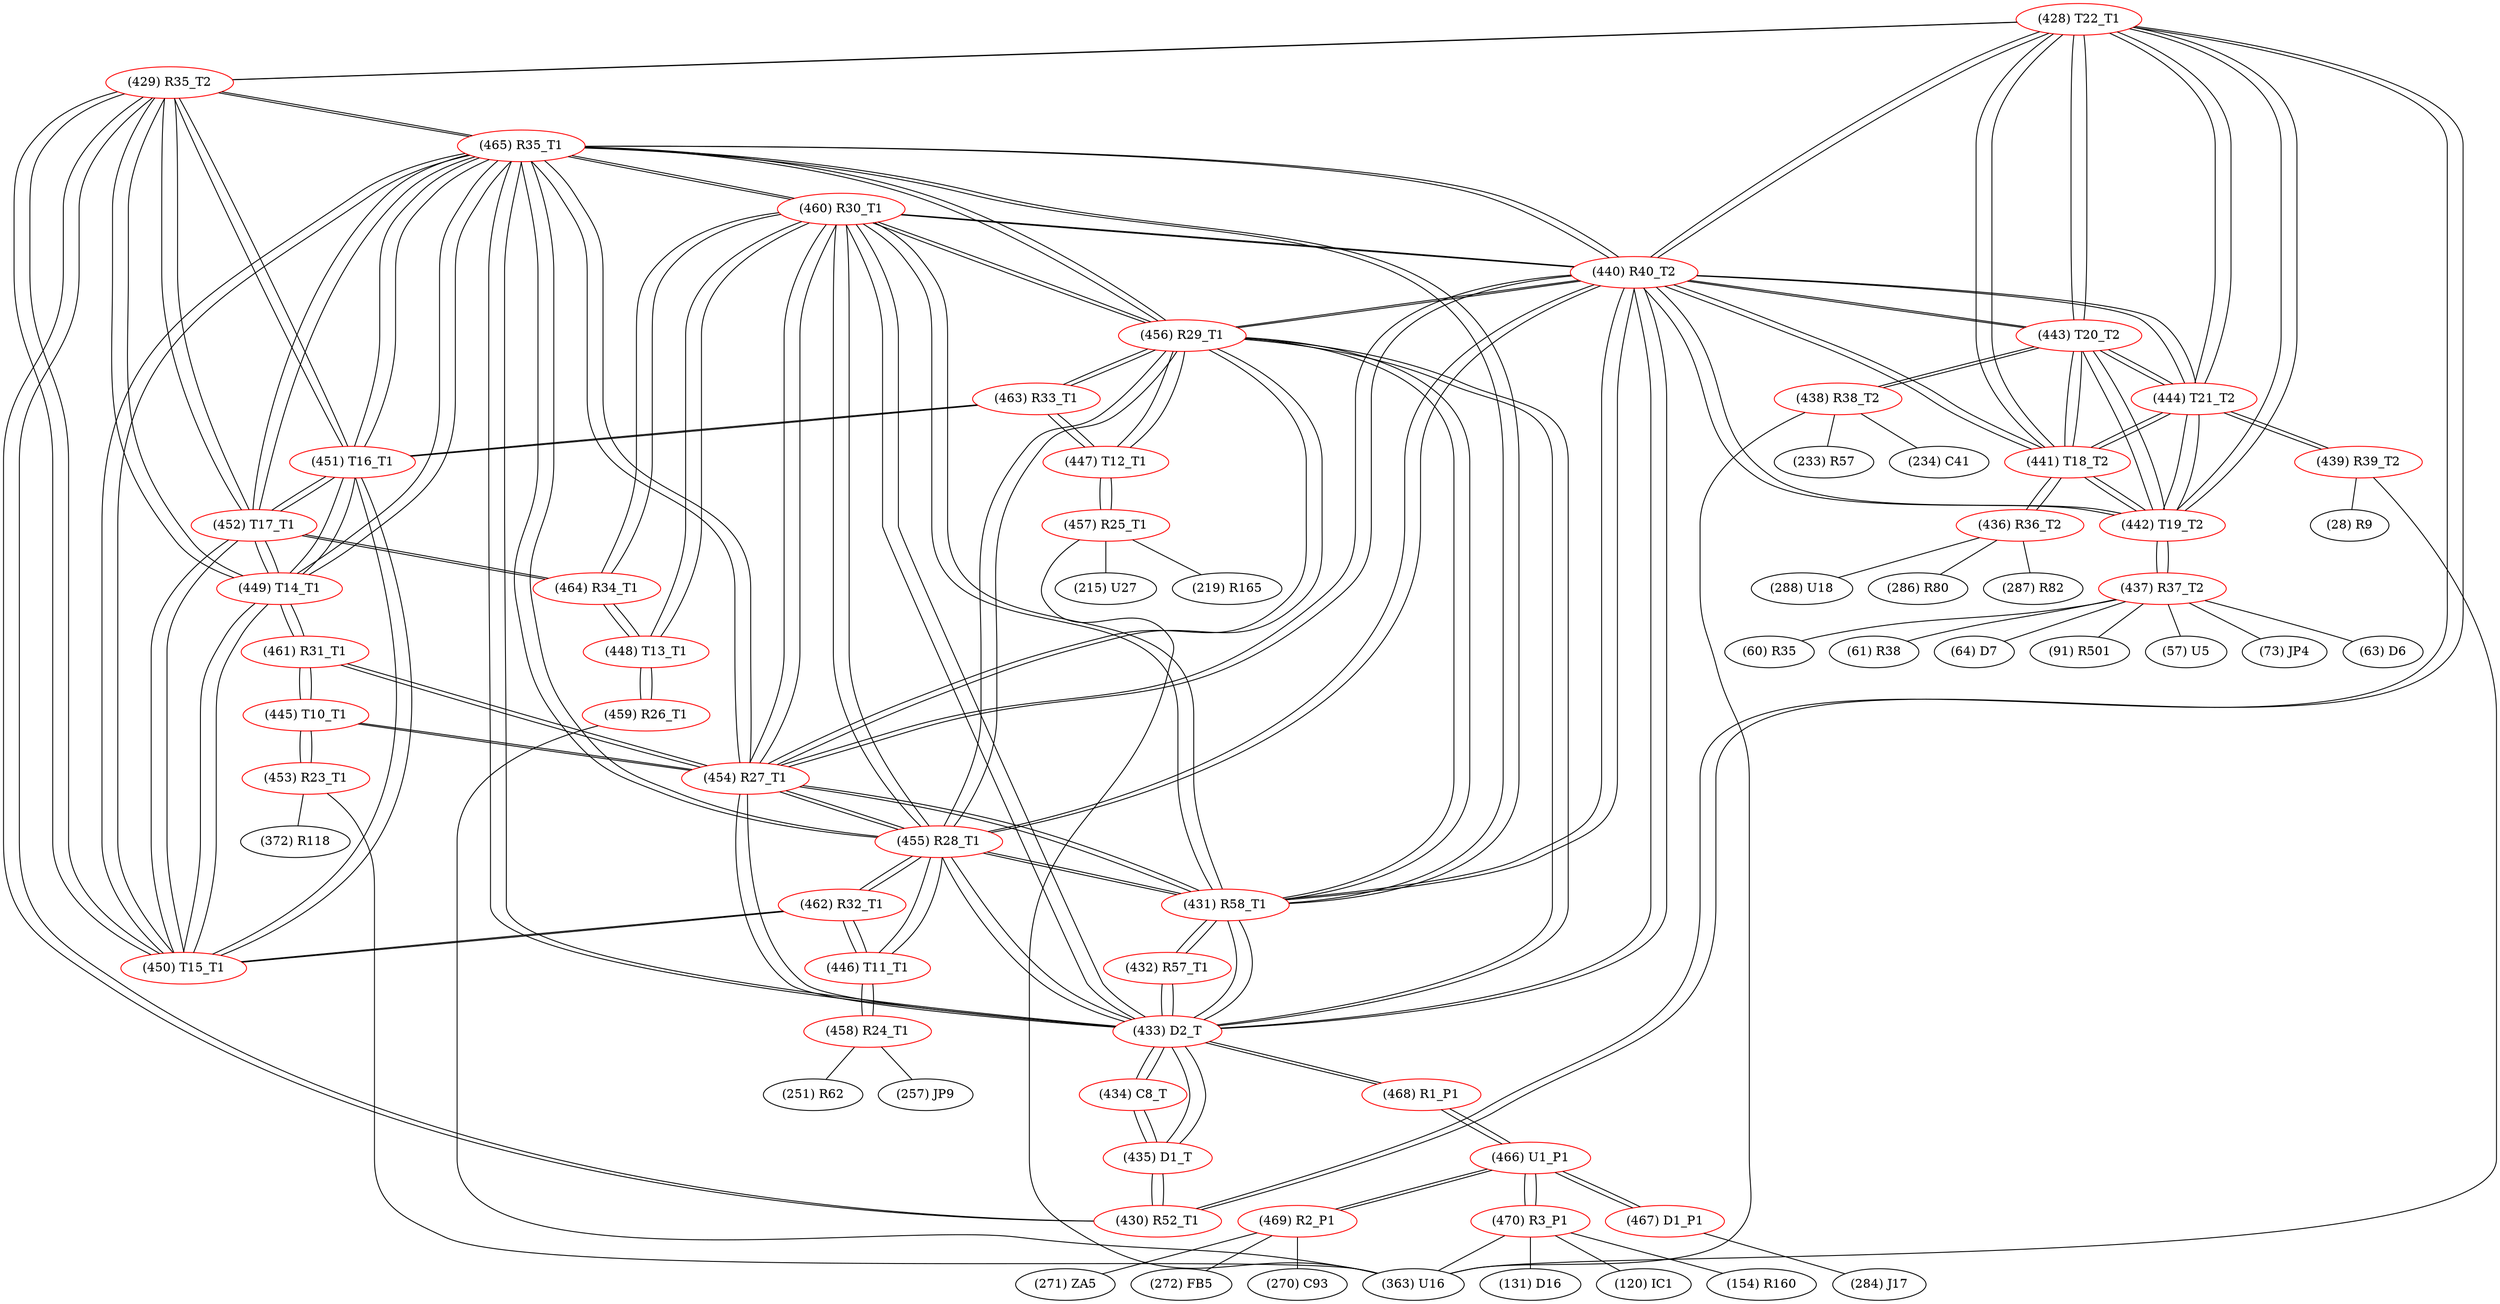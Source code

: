 graph {
	428 [label="(428) T22_T1" color=red]
	429 [label="(429) R35_T2"]
	430 [label="(430) R52_T1"]
	443 [label="(443) T20_T2"]
	444 [label="(444) T21_T2"]
	442 [label="(442) T19_T2"]
	440 [label="(440) R40_T2"]
	441 [label="(441) T18_T2"]
	429 [label="(429) R35_T2" color=red]
	430 [label="(430) R52_T1"]
	428 [label="(428) T22_T1"]
	449 [label="(449) T14_T1"]
	450 [label="(450) T15_T1"]
	452 [label="(452) T17_T1"]
	451 [label="(451) T16_T1"]
	465 [label="(465) R35_T1"]
	430 [label="(430) R52_T1" color=red]
	435 [label="(435) D1_T"]
	429 [label="(429) R35_T2"]
	428 [label="(428) T22_T1"]
	431 [label="(431) R58_T1" color=red]
	433 [label="(433) D2_T"]
	440 [label="(440) R40_T2"]
	454 [label="(454) R27_T1"]
	455 [label="(455) R28_T1"]
	456 [label="(456) R29_T1"]
	460 [label="(460) R30_T1"]
	465 [label="(465) R35_T1"]
	432 [label="(432) R57_T1"]
	432 [label="(432) R57_T1" color=red]
	433 [label="(433) D2_T"]
	431 [label="(431) R58_T1"]
	433 [label="(433) D2_T" color=red]
	431 [label="(431) R58_T1"]
	440 [label="(440) R40_T2"]
	454 [label="(454) R27_T1"]
	455 [label="(455) R28_T1"]
	456 [label="(456) R29_T1"]
	460 [label="(460) R30_T1"]
	465 [label="(465) R35_T1"]
	435 [label="(435) D1_T"]
	434 [label="(434) C8_T"]
	432 [label="(432) R57_T1"]
	468 [label="(468) R1_P1"]
	434 [label="(434) C8_T" color=red]
	435 [label="(435) D1_T"]
	433 [label="(433) D2_T"]
	435 [label="(435) D1_T" color=red]
	433 [label="(433) D2_T"]
	434 [label="(434) C8_T"]
	430 [label="(430) R52_T1"]
	436 [label="(436) R36_T2" color=red]
	288 [label="(288) U18"]
	286 [label="(286) R80"]
	287 [label="(287) R82"]
	441 [label="(441) T18_T2"]
	437 [label="(437) R37_T2" color=red]
	60 [label="(60) R35"]
	61 [label="(61) R38"]
	64 [label="(64) D7"]
	91 [label="(91) R501"]
	57 [label="(57) U5"]
	73 [label="(73) JP4"]
	63 [label="(63) D6"]
	442 [label="(442) T19_T2"]
	438 [label="(438) R38_T2" color=red]
	363 [label="(363) U16"]
	233 [label="(233) R57"]
	234 [label="(234) C41"]
	443 [label="(443) T20_T2"]
	439 [label="(439) R39_T2" color=red]
	363 [label="(363) U16"]
	28 [label="(28) R9"]
	444 [label="(444) T21_T2"]
	440 [label="(440) R40_T2" color=red]
	433 [label="(433) D2_T"]
	431 [label="(431) R58_T1"]
	454 [label="(454) R27_T1"]
	455 [label="(455) R28_T1"]
	456 [label="(456) R29_T1"]
	460 [label="(460) R30_T1"]
	465 [label="(465) R35_T1"]
	443 [label="(443) T20_T2"]
	444 [label="(444) T21_T2"]
	442 [label="(442) T19_T2"]
	428 [label="(428) T22_T1"]
	441 [label="(441) T18_T2"]
	441 [label="(441) T18_T2" color=red]
	443 [label="(443) T20_T2"]
	444 [label="(444) T21_T2"]
	442 [label="(442) T19_T2"]
	440 [label="(440) R40_T2"]
	428 [label="(428) T22_T1"]
	436 [label="(436) R36_T2"]
	442 [label="(442) T19_T2" color=red]
	443 [label="(443) T20_T2"]
	444 [label="(444) T21_T2"]
	440 [label="(440) R40_T2"]
	428 [label="(428) T22_T1"]
	441 [label="(441) T18_T2"]
	437 [label="(437) R37_T2"]
	443 [label="(443) T20_T2" color=red]
	444 [label="(444) T21_T2"]
	442 [label="(442) T19_T2"]
	440 [label="(440) R40_T2"]
	428 [label="(428) T22_T1"]
	441 [label="(441) T18_T2"]
	438 [label="(438) R38_T2"]
	444 [label="(444) T21_T2" color=red]
	443 [label="(443) T20_T2"]
	442 [label="(442) T19_T2"]
	440 [label="(440) R40_T2"]
	428 [label="(428) T22_T1"]
	441 [label="(441) T18_T2"]
	439 [label="(439) R39_T2"]
	445 [label="(445) T10_T1" color=red]
	453 [label="(453) R23_T1"]
	461 [label="(461) R31_T1"]
	454 [label="(454) R27_T1"]
	446 [label="(446) T11_T1" color=red]
	458 [label="(458) R24_T1"]
	462 [label="(462) R32_T1"]
	455 [label="(455) R28_T1"]
	447 [label="(447) T12_T1" color=red]
	463 [label="(463) R33_T1"]
	456 [label="(456) R29_T1"]
	457 [label="(457) R25_T1"]
	448 [label="(448) T13_T1" color=red]
	464 [label="(464) R34_T1"]
	460 [label="(460) R30_T1"]
	459 [label="(459) R26_T1"]
	449 [label="(449) T14_T1" color=red]
	450 [label="(450) T15_T1"]
	452 [label="(452) T17_T1"]
	451 [label="(451) T16_T1"]
	465 [label="(465) R35_T1"]
	429 [label="(429) R35_T2"]
	461 [label="(461) R31_T1"]
	450 [label="(450) T15_T1" color=red]
	449 [label="(449) T14_T1"]
	452 [label="(452) T17_T1"]
	451 [label="(451) T16_T1"]
	465 [label="(465) R35_T1"]
	429 [label="(429) R35_T2"]
	462 [label="(462) R32_T1"]
	451 [label="(451) T16_T1" color=red]
	449 [label="(449) T14_T1"]
	450 [label="(450) T15_T1"]
	452 [label="(452) T17_T1"]
	465 [label="(465) R35_T1"]
	429 [label="(429) R35_T2"]
	463 [label="(463) R33_T1"]
	452 [label="(452) T17_T1" color=red]
	449 [label="(449) T14_T1"]
	450 [label="(450) T15_T1"]
	451 [label="(451) T16_T1"]
	465 [label="(465) R35_T1"]
	429 [label="(429) R35_T2"]
	464 [label="(464) R34_T1"]
	453 [label="(453) R23_T1" color=red]
	363 [label="(363) U16"]
	372 [label="(372) R118"]
	445 [label="(445) T10_T1"]
	454 [label="(454) R27_T1" color=red]
	433 [label="(433) D2_T"]
	431 [label="(431) R58_T1"]
	440 [label="(440) R40_T2"]
	455 [label="(455) R28_T1"]
	456 [label="(456) R29_T1"]
	460 [label="(460) R30_T1"]
	465 [label="(465) R35_T1"]
	461 [label="(461) R31_T1"]
	445 [label="(445) T10_T1"]
	455 [label="(455) R28_T1" color=red]
	433 [label="(433) D2_T"]
	431 [label="(431) R58_T1"]
	440 [label="(440) R40_T2"]
	454 [label="(454) R27_T1"]
	456 [label="(456) R29_T1"]
	460 [label="(460) R30_T1"]
	465 [label="(465) R35_T1"]
	462 [label="(462) R32_T1"]
	446 [label="(446) T11_T1"]
	456 [label="(456) R29_T1" color=red]
	433 [label="(433) D2_T"]
	431 [label="(431) R58_T1"]
	440 [label="(440) R40_T2"]
	454 [label="(454) R27_T1"]
	455 [label="(455) R28_T1"]
	460 [label="(460) R30_T1"]
	465 [label="(465) R35_T1"]
	463 [label="(463) R33_T1"]
	447 [label="(447) T12_T1"]
	457 [label="(457) R25_T1" color=red]
	219 [label="(219) R165"]
	363 [label="(363) U16"]
	215 [label="(215) U27"]
	447 [label="(447) T12_T1"]
	458 [label="(458) R24_T1" color=red]
	257 [label="(257) JP9"]
	251 [label="(251) R62"]
	446 [label="(446) T11_T1"]
	459 [label="(459) R26_T1" color=red]
	363 [label="(363) U16"]
	448 [label="(448) T13_T1"]
	460 [label="(460) R30_T1" color=red]
	433 [label="(433) D2_T"]
	431 [label="(431) R58_T1"]
	440 [label="(440) R40_T2"]
	454 [label="(454) R27_T1"]
	455 [label="(455) R28_T1"]
	456 [label="(456) R29_T1"]
	465 [label="(465) R35_T1"]
	448 [label="(448) T13_T1"]
	464 [label="(464) R34_T1"]
	461 [label="(461) R31_T1" color=red]
	454 [label="(454) R27_T1"]
	445 [label="(445) T10_T1"]
	449 [label="(449) T14_T1"]
	462 [label="(462) R32_T1" color=red]
	450 [label="(450) T15_T1"]
	446 [label="(446) T11_T1"]
	455 [label="(455) R28_T1"]
	463 [label="(463) R33_T1" color=red]
	451 [label="(451) T16_T1"]
	456 [label="(456) R29_T1"]
	447 [label="(447) T12_T1"]
	464 [label="(464) R34_T1" color=red]
	452 [label="(452) T17_T1"]
	448 [label="(448) T13_T1"]
	460 [label="(460) R30_T1"]
	465 [label="(465) R35_T1" color=red]
	433 [label="(433) D2_T"]
	431 [label="(431) R58_T1"]
	440 [label="(440) R40_T2"]
	454 [label="(454) R27_T1"]
	455 [label="(455) R28_T1"]
	456 [label="(456) R29_T1"]
	460 [label="(460) R30_T1"]
	449 [label="(449) T14_T1"]
	450 [label="(450) T15_T1"]
	452 [label="(452) T17_T1"]
	451 [label="(451) T16_T1"]
	429 [label="(429) R35_T2"]
	466 [label="(466) U1_P1" color=red]
	467 [label="(467) D1_P1"]
	469 [label="(469) R2_P1"]
	470 [label="(470) R3_P1"]
	468 [label="(468) R1_P1"]
	467 [label="(467) D1_P1" color=red]
	284 [label="(284) J17"]
	466 [label="(466) U1_P1"]
	468 [label="(468) R1_P1" color=red]
	433 [label="(433) D2_T"]
	466 [label="(466) U1_P1"]
	469 [label="(469) R2_P1" color=red]
	270 [label="(270) C93"]
	271 [label="(271) ZA5"]
	272 [label="(272) FB5"]
	466 [label="(466) U1_P1"]
	470 [label="(470) R3_P1" color=red]
	154 [label="(154) R160"]
	363 [label="(363) U16"]
	131 [label="(131) D16"]
	120 [label="(120) IC1"]
	466 [label="(466) U1_P1"]
	428 -- 429
	428 -- 430
	428 -- 443
	428 -- 444
	428 -- 442
	428 -- 440
	428 -- 441
	429 -- 430
	429 -- 428
	429 -- 449
	429 -- 450
	429 -- 452
	429 -- 451
	429 -- 465
	430 -- 435
	430 -- 429
	430 -- 428
	431 -- 433
	431 -- 440
	431 -- 454
	431 -- 455
	431 -- 456
	431 -- 460
	431 -- 465
	431 -- 432
	432 -- 433
	432 -- 431
	433 -- 431
	433 -- 440
	433 -- 454
	433 -- 455
	433 -- 456
	433 -- 460
	433 -- 465
	433 -- 435
	433 -- 434
	433 -- 432
	433 -- 468
	434 -- 435
	434 -- 433
	435 -- 433
	435 -- 434
	435 -- 430
	436 -- 288
	436 -- 286
	436 -- 287
	436 -- 441
	437 -- 60
	437 -- 61
	437 -- 64
	437 -- 91
	437 -- 57
	437 -- 73
	437 -- 63
	437 -- 442
	438 -- 363
	438 -- 233
	438 -- 234
	438 -- 443
	439 -- 363
	439 -- 28
	439 -- 444
	440 -- 433
	440 -- 431
	440 -- 454
	440 -- 455
	440 -- 456
	440 -- 460
	440 -- 465
	440 -- 443
	440 -- 444
	440 -- 442
	440 -- 428
	440 -- 441
	441 -- 443
	441 -- 444
	441 -- 442
	441 -- 440
	441 -- 428
	441 -- 436
	442 -- 443
	442 -- 444
	442 -- 440
	442 -- 428
	442 -- 441
	442 -- 437
	443 -- 444
	443 -- 442
	443 -- 440
	443 -- 428
	443 -- 441
	443 -- 438
	444 -- 443
	444 -- 442
	444 -- 440
	444 -- 428
	444 -- 441
	444 -- 439
	445 -- 453
	445 -- 461
	445 -- 454
	446 -- 458
	446 -- 462
	446 -- 455
	447 -- 463
	447 -- 456
	447 -- 457
	448 -- 464
	448 -- 460
	448 -- 459
	449 -- 450
	449 -- 452
	449 -- 451
	449 -- 465
	449 -- 429
	449 -- 461
	450 -- 449
	450 -- 452
	450 -- 451
	450 -- 465
	450 -- 429
	450 -- 462
	451 -- 449
	451 -- 450
	451 -- 452
	451 -- 465
	451 -- 429
	451 -- 463
	452 -- 449
	452 -- 450
	452 -- 451
	452 -- 465
	452 -- 429
	452 -- 464
	453 -- 363
	453 -- 372
	453 -- 445
	454 -- 433
	454 -- 431
	454 -- 440
	454 -- 455
	454 -- 456
	454 -- 460
	454 -- 465
	454 -- 461
	454 -- 445
	455 -- 433
	455 -- 431
	455 -- 440
	455 -- 454
	455 -- 456
	455 -- 460
	455 -- 465
	455 -- 462
	455 -- 446
	456 -- 433
	456 -- 431
	456 -- 440
	456 -- 454
	456 -- 455
	456 -- 460
	456 -- 465
	456 -- 463
	456 -- 447
	457 -- 219
	457 -- 363
	457 -- 215
	457 -- 447
	458 -- 257
	458 -- 251
	458 -- 446
	459 -- 363
	459 -- 448
	460 -- 433
	460 -- 431
	460 -- 440
	460 -- 454
	460 -- 455
	460 -- 456
	460 -- 465
	460 -- 448
	460 -- 464
	461 -- 454
	461 -- 445
	461 -- 449
	462 -- 450
	462 -- 446
	462 -- 455
	463 -- 451
	463 -- 456
	463 -- 447
	464 -- 452
	464 -- 448
	464 -- 460
	465 -- 433
	465 -- 431
	465 -- 440
	465 -- 454
	465 -- 455
	465 -- 456
	465 -- 460
	465 -- 449
	465 -- 450
	465 -- 452
	465 -- 451
	465 -- 429
	466 -- 467
	466 -- 469
	466 -- 470
	466 -- 468
	467 -- 284
	467 -- 466
	468 -- 433
	468 -- 466
	469 -- 270
	469 -- 271
	469 -- 272
	469 -- 466
	470 -- 154
	470 -- 363
	470 -- 131
	470 -- 120
	470 -- 466
}